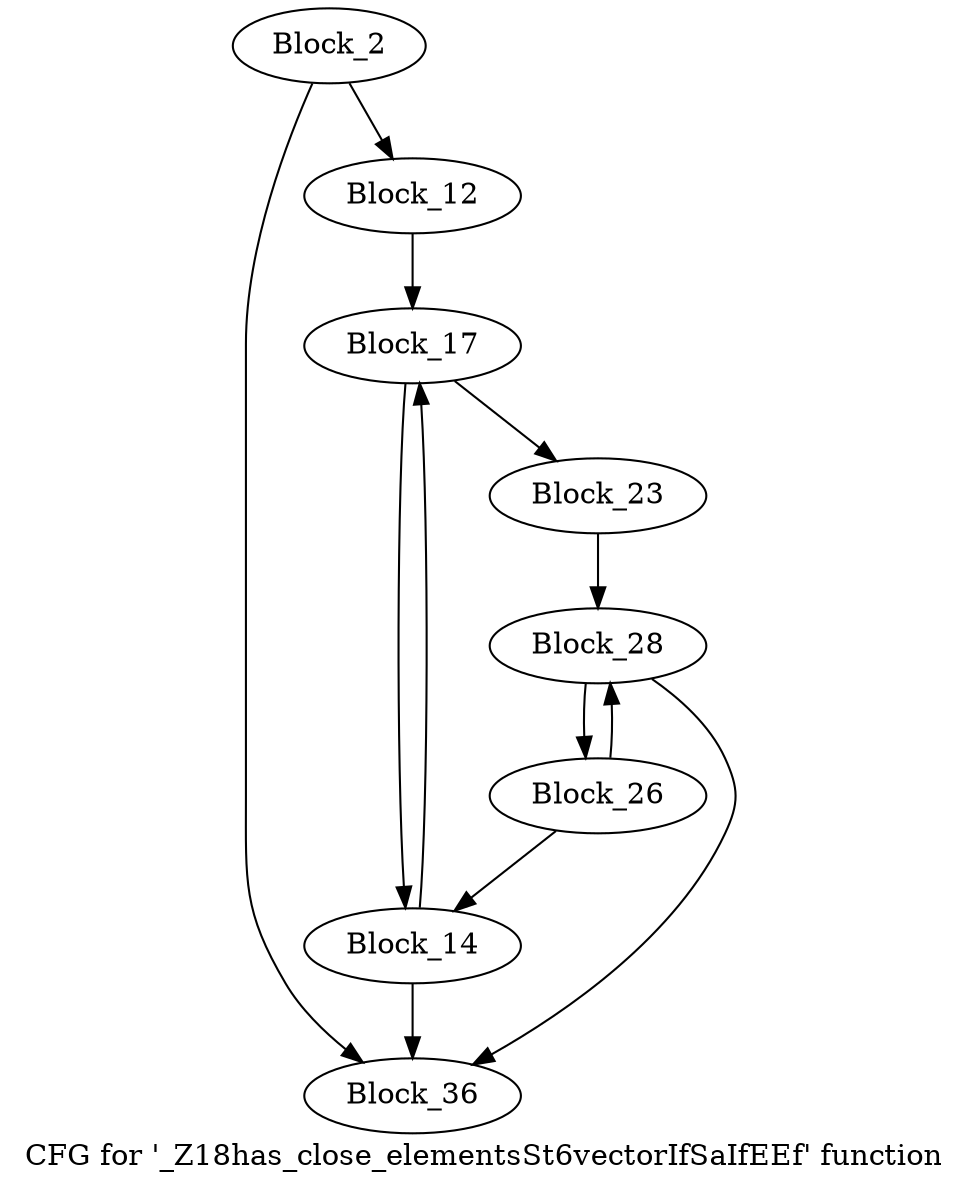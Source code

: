 digraph "CFG for '_Z18has_close_elementsSt6vectorIfSaIfEEf' function" {
	label="CFG for '_Z18has_close_elementsSt6vectorIfSaIfEEf' function";

	block_2 [label="Block_2"];
	block_2:s0 -> block_36;
	block_2:s1 -> block_12;
	block_12 [label="Block_12"];
	block_12 -> block_17;
	block_14 [label="Block_14"];
	block_14:s0 -> block_36;
	block_14:s1 -> block_17;
	block_17 [label="Block_17"];
	block_17:s0 -> block_23;
	block_17:s1 -> block_14;
	block_23 [label="Block_23"];
	block_23 -> block_28;
	block_26 [label="Block_26"];
	block_26:s0 -> block_28;
	block_26:s1 -> block_14;
	block_28 [label="Block_28"];
	block_28:s0 -> block_36;
	block_28:s1 -> block_26;
	block_36 [label="Block_36"];
}
